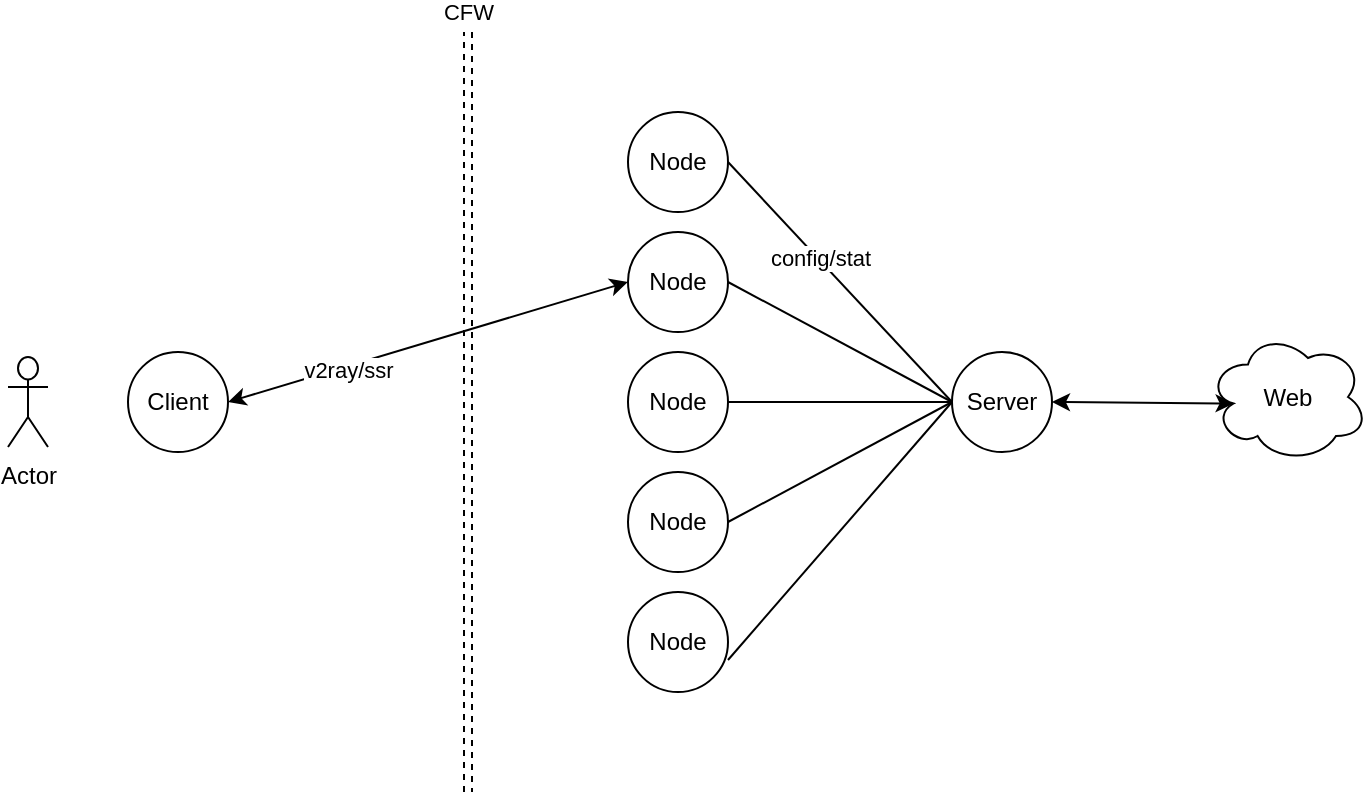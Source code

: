 <mxfile version="21.6.6" type="github">
  <diagram name="第 1 页" id="lN5wvPdrlScL4VwBc2p3">
    <mxGraphModel dx="1434" dy="756" grid="1" gridSize="10" guides="1" tooltips="1" connect="1" arrows="1" fold="1" page="1" pageScale="1" pageWidth="827" pageHeight="1169" math="0" shadow="0">
      <root>
        <mxCell id="0" />
        <mxCell id="1" parent="0" />
        <mxCell id="rrw5ZgAF7I6u5RdLmq2D-2" value="Actor" style="shape=umlActor;verticalLabelPosition=bottom;verticalAlign=top;html=1;outlineConnect=0;" vertex="1" parent="1">
          <mxGeometry x="70" y="192.5" width="20" height="45" as="geometry" />
        </mxCell>
        <mxCell id="rrw5ZgAF7I6u5RdLmq2D-3" value="" style="shape=link;html=1;rounded=0;dashed=1;" edge="1" parent="1">
          <mxGeometry width="100" relative="1" as="geometry">
            <mxPoint x="300" y="410" as="sourcePoint" />
            <mxPoint x="300" y="30" as="targetPoint" />
          </mxGeometry>
        </mxCell>
        <mxCell id="rrw5ZgAF7I6u5RdLmq2D-36" value="CFW" style="edgeLabel;html=1;align=center;verticalAlign=middle;resizable=0;points=[];" vertex="1" connectable="0" parent="rrw5ZgAF7I6u5RdLmq2D-3">
          <mxGeometry x="0.9" y="-3" relative="1" as="geometry">
            <mxPoint x="-3" y="-29" as="offset" />
          </mxGeometry>
        </mxCell>
        <mxCell id="rrw5ZgAF7I6u5RdLmq2D-22" style="rounded=0;orthogonalLoop=1;jettySize=auto;html=1;exitX=1;exitY=0.5;exitDx=0;exitDy=0;entryX=0;entryY=0.5;entryDx=0;entryDy=0;startArrow=classic;startFill=1;" edge="1" parent="1" source="rrw5ZgAF7I6u5RdLmq2D-4" target="rrw5ZgAF7I6u5RdLmq2D-8">
          <mxGeometry relative="1" as="geometry" />
        </mxCell>
        <mxCell id="rrw5ZgAF7I6u5RdLmq2D-35" value="v2ray/ssr" style="edgeLabel;html=1;align=center;verticalAlign=middle;resizable=0;points=[];" vertex="1" connectable="0" parent="rrw5ZgAF7I6u5RdLmq2D-22">
          <mxGeometry x="-0.406" y="-2" relative="1" as="geometry">
            <mxPoint as="offset" />
          </mxGeometry>
        </mxCell>
        <mxCell id="rrw5ZgAF7I6u5RdLmq2D-4" value="Client" style="ellipse;whiteSpace=wrap;html=1;aspect=fixed;" vertex="1" parent="1">
          <mxGeometry x="130" y="190" width="50" height="50" as="geometry" />
        </mxCell>
        <mxCell id="rrw5ZgAF7I6u5RdLmq2D-5" value="Node" style="ellipse;whiteSpace=wrap;html=1;aspect=fixed;" vertex="1" parent="1">
          <mxGeometry x="380" y="70" width="50" height="50" as="geometry" />
        </mxCell>
        <mxCell id="rrw5ZgAF7I6u5RdLmq2D-29" style="rounded=0;orthogonalLoop=1;jettySize=auto;html=1;exitX=1;exitY=0.5;exitDx=0;exitDy=0;entryX=0;entryY=0.5;entryDx=0;entryDy=0;endArrow=none;endFill=0;" edge="1" parent="1" source="rrw5ZgAF7I6u5RdLmq2D-8" target="rrw5ZgAF7I6u5RdLmq2D-12">
          <mxGeometry relative="1" as="geometry" />
        </mxCell>
        <mxCell id="rrw5ZgAF7I6u5RdLmq2D-8" value="Node" style="ellipse;whiteSpace=wrap;html=1;aspect=fixed;" vertex="1" parent="1">
          <mxGeometry x="380" y="130" width="50" height="50" as="geometry" />
        </mxCell>
        <mxCell id="rrw5ZgAF7I6u5RdLmq2D-9" value="Node" style="ellipse;whiteSpace=wrap;html=1;aspect=fixed;" vertex="1" parent="1">
          <mxGeometry x="380" y="190" width="50" height="50" as="geometry" />
        </mxCell>
        <mxCell id="rrw5ZgAF7I6u5RdLmq2D-10" value="Node" style="ellipse;whiteSpace=wrap;html=1;aspect=fixed;" vertex="1" parent="1">
          <mxGeometry x="380" y="250" width="50" height="50" as="geometry" />
        </mxCell>
        <mxCell id="rrw5ZgAF7I6u5RdLmq2D-11" value="Node" style="ellipse;whiteSpace=wrap;html=1;aspect=fixed;" vertex="1" parent="1">
          <mxGeometry x="380" y="310" width="50" height="50" as="geometry" />
        </mxCell>
        <mxCell id="rrw5ZgAF7I6u5RdLmq2D-23" style="rounded=0;orthogonalLoop=1;jettySize=auto;html=1;exitX=0;exitY=0.5;exitDx=0;exitDy=0;entryX=1;entryY=0.5;entryDx=0;entryDy=0;startArrow=none;startFill=0;endArrow=none;endFill=0;" edge="1" parent="1" source="rrw5ZgAF7I6u5RdLmq2D-12" target="rrw5ZgAF7I6u5RdLmq2D-5">
          <mxGeometry relative="1" as="geometry" />
        </mxCell>
        <mxCell id="rrw5ZgAF7I6u5RdLmq2D-30" value="config/stat" style="edgeLabel;html=1;align=center;verticalAlign=middle;resizable=0;points=[];" vertex="1" connectable="0" parent="rrw5ZgAF7I6u5RdLmq2D-23">
          <mxGeometry x="0.19" y="-1" relative="1" as="geometry">
            <mxPoint as="offset" />
          </mxGeometry>
        </mxCell>
        <mxCell id="rrw5ZgAF7I6u5RdLmq2D-27" style="rounded=0;orthogonalLoop=1;jettySize=auto;html=1;exitX=0;exitY=0.5;exitDx=0;exitDy=0;entryX=1;entryY=0.5;entryDx=0;entryDy=0;endArrow=none;endFill=0;" edge="1" parent="1" source="rrw5ZgAF7I6u5RdLmq2D-12" target="rrw5ZgAF7I6u5RdLmq2D-9">
          <mxGeometry relative="1" as="geometry" />
        </mxCell>
        <mxCell id="rrw5ZgAF7I6u5RdLmq2D-28" style="rounded=0;orthogonalLoop=1;jettySize=auto;html=1;exitX=0;exitY=0.5;exitDx=0;exitDy=0;entryX=1;entryY=0.5;entryDx=0;entryDy=0;endArrow=none;endFill=0;" edge="1" parent="1" source="rrw5ZgAF7I6u5RdLmq2D-12" target="rrw5ZgAF7I6u5RdLmq2D-10">
          <mxGeometry relative="1" as="geometry" />
        </mxCell>
        <mxCell id="rrw5ZgAF7I6u5RdLmq2D-12" value="Server" style="ellipse;whiteSpace=wrap;html=1;aspect=fixed;" vertex="1" parent="1">
          <mxGeometry x="542" y="190" width="50" height="50" as="geometry" />
        </mxCell>
        <mxCell id="rrw5ZgAF7I6u5RdLmq2D-25" value="" style="endArrow=none;startArrow=none;html=1;rounded=0;exitX=1;exitY=0.68;exitDx=0;exitDy=0;exitPerimeter=0;startFill=0;endFill=0;entryX=0;entryY=0.5;entryDx=0;entryDy=0;" edge="1" parent="1" source="rrw5ZgAF7I6u5RdLmq2D-11" target="rrw5ZgAF7I6u5RdLmq2D-12">
          <mxGeometry width="50" height="50" relative="1" as="geometry">
            <mxPoint x="390" y="650" as="sourcePoint" />
            <mxPoint x="540" y="210" as="targetPoint" />
          </mxGeometry>
        </mxCell>
        <mxCell id="rrw5ZgAF7I6u5RdLmq2D-34" style="rounded=0;orthogonalLoop=1;jettySize=auto;html=1;exitX=0.16;exitY=0.55;exitDx=0;exitDy=0;exitPerimeter=0;entryX=1;entryY=0.5;entryDx=0;entryDy=0;startArrow=classic;startFill=1;" edge="1" parent="1" source="rrw5ZgAF7I6u5RdLmq2D-33" target="rrw5ZgAF7I6u5RdLmq2D-12">
          <mxGeometry relative="1" as="geometry" />
        </mxCell>
        <mxCell id="rrw5ZgAF7I6u5RdLmq2D-33" value="Web" style="ellipse;shape=cloud;whiteSpace=wrap;html=1;" vertex="1" parent="1">
          <mxGeometry x="670" y="180" width="80" height="65" as="geometry" />
        </mxCell>
      </root>
    </mxGraphModel>
  </diagram>
</mxfile>
